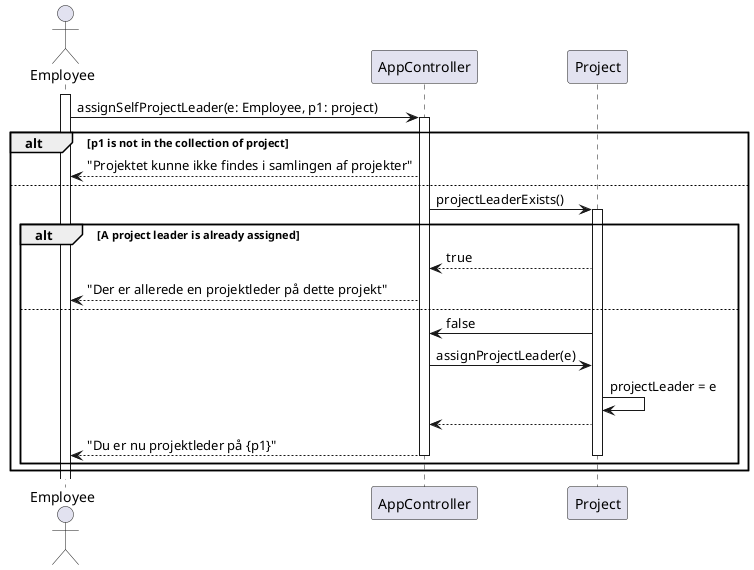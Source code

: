 @startuml BecomeProjectLeader
actor "Employee" as e
participant "AppController" as app
participant "Project" as p

activate e
e -> app : assignSelfProjectLeader(e: Employee, p1: project)
activate app
alt p1 is not in the collection of project
app --> e : "Projektet kunne ikke findes i samlingen af projekter"
else
app -> p : projectLeaderExists()
activate p
alt A project leader is already assigned
p --> app : true
app --> e : "Der er allerede en projektleder på dette projekt"
else
p -> app : false
app -> p : assignProjectLeader(e)
p -> p : projectLeader = e
p --> app
app --> e : "Du er nu projektleder på {p1}"
deactivate p
deactivate app
end
end